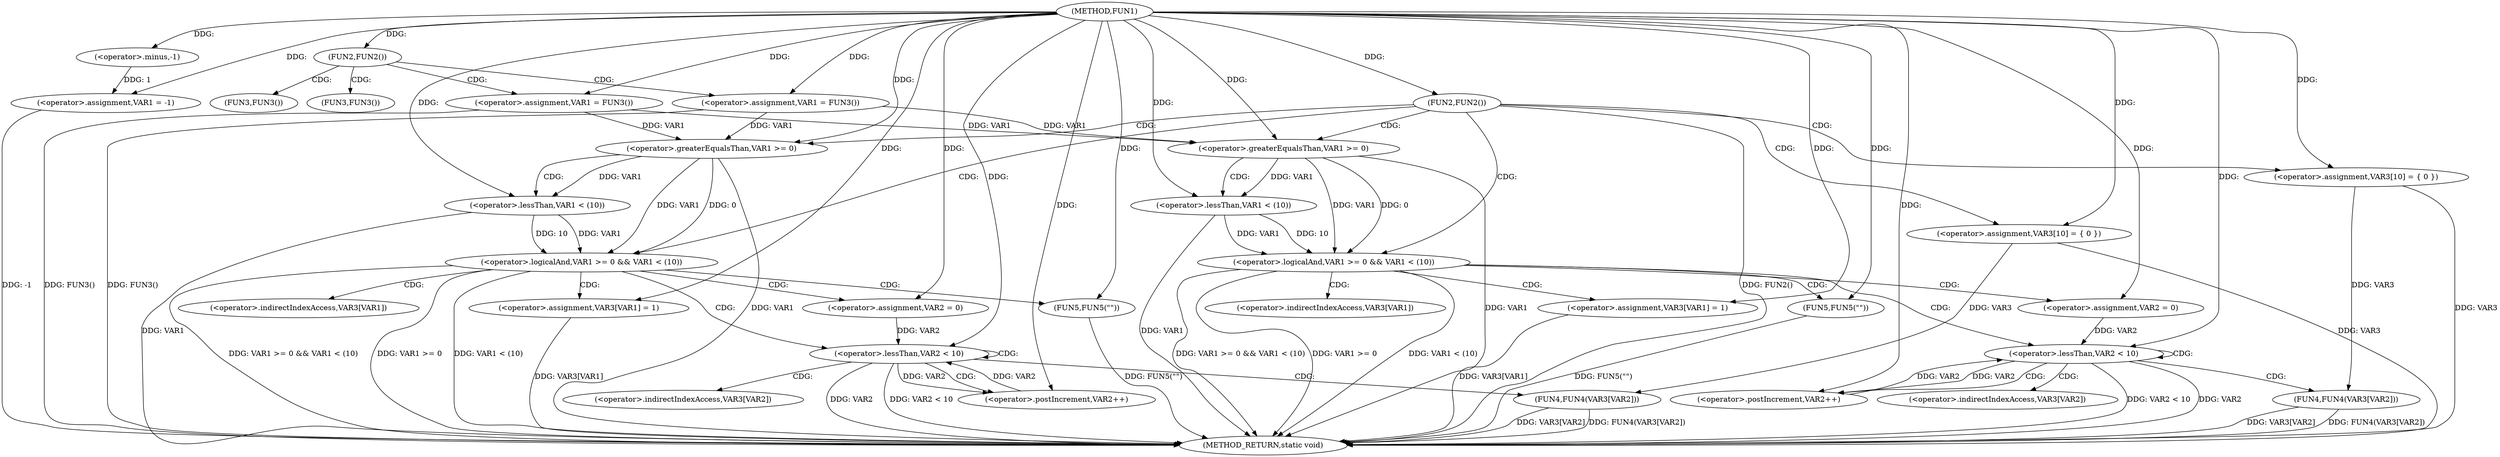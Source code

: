 digraph FUN1 {  
"1000100" [label = "(METHOD,FUN1)" ]
"1000197" [label = "(METHOD_RETURN,static void)" ]
"1000103" [label = "(<operator>.assignment,VAR1 = -1)" ]
"1000105" [label = "(<operator>.minus,-1)" ]
"1000108" [label = "(FUN2,FUN2())" ]
"1000110" [label = "(<operator>.assignment,VAR1 = FUN3())" ]
"1000115" [label = "(<operator>.assignment,VAR1 = FUN3())" ]
"1000119" [label = "(FUN2,FUN2())" ]
"1000124" [label = "(<operator>.assignment,VAR3[10] = { 0 })" ]
"1000127" [label = "(<operator>.logicalAnd,VAR1 >= 0 && VAR1 < (10))" ]
"1000128" [label = "(<operator>.greaterEqualsThan,VAR1 >= 0)" ]
"1000131" [label = "(<operator>.lessThan,VAR1 < (10))" ]
"1000135" [label = "(<operator>.assignment,VAR3[VAR1] = 1)" ]
"1000141" [label = "(<operator>.assignment,VAR2 = 0)" ]
"1000144" [label = "(<operator>.lessThan,VAR2 < 10)" ]
"1000147" [label = "(<operator>.postIncrement,VAR2++)" ]
"1000150" [label = "(FUN4,FUN4(VAR3[VAR2]))" ]
"1000156" [label = "(FUN5,FUN5(\"\"))" ]
"1000163" [label = "(<operator>.assignment,VAR3[10] = { 0 })" ]
"1000166" [label = "(<operator>.logicalAnd,VAR1 >= 0 && VAR1 < (10))" ]
"1000167" [label = "(<operator>.greaterEqualsThan,VAR1 >= 0)" ]
"1000170" [label = "(<operator>.lessThan,VAR1 < (10))" ]
"1000174" [label = "(<operator>.assignment,VAR3[VAR1] = 1)" ]
"1000180" [label = "(<operator>.assignment,VAR2 = 0)" ]
"1000183" [label = "(<operator>.lessThan,VAR2 < 10)" ]
"1000186" [label = "(<operator>.postIncrement,VAR2++)" ]
"1000189" [label = "(FUN4,FUN4(VAR3[VAR2]))" ]
"1000195" [label = "(FUN5,FUN5(\"\"))" ]
"1000112" [label = "(FUN3,FUN3())" ]
"1000117" [label = "(FUN3,FUN3())" ]
"1000136" [label = "(<operator>.indirectIndexAccess,VAR3[VAR1])" ]
"1000151" [label = "(<operator>.indirectIndexAccess,VAR3[VAR2])" ]
"1000175" [label = "(<operator>.indirectIndexAccess,VAR3[VAR1])" ]
"1000190" [label = "(<operator>.indirectIndexAccess,VAR3[VAR2])" ]
  "1000115" -> "1000197"  [ label = "DDG: FUN3()"] 
  "1000124" -> "1000197"  [ label = "DDG: VAR3"] 
  "1000150" -> "1000197"  [ label = "DDG: VAR3[VAR2]"] 
  "1000189" -> "1000197"  [ label = "DDG: VAR3[VAR2]"] 
  "1000103" -> "1000197"  [ label = "DDG: -1"] 
  "1000189" -> "1000197"  [ label = "DDG: FUN4(VAR3[VAR2])"] 
  "1000127" -> "1000197"  [ label = "DDG: VAR1 >= 0 && VAR1 < (10)"] 
  "1000110" -> "1000197"  [ label = "DDG: FUN3()"] 
  "1000119" -> "1000197"  [ label = "DDG: FUN2()"] 
  "1000167" -> "1000197"  [ label = "DDG: VAR1"] 
  "1000163" -> "1000197"  [ label = "DDG: VAR3"] 
  "1000131" -> "1000197"  [ label = "DDG: VAR1"] 
  "1000166" -> "1000197"  [ label = "DDG: VAR1 >= 0 && VAR1 < (10)"] 
  "1000195" -> "1000197"  [ label = "DDG: FUN5(\"\")"] 
  "1000183" -> "1000197"  [ label = "DDG: VAR2"] 
  "1000128" -> "1000197"  [ label = "DDG: VAR1"] 
  "1000144" -> "1000197"  [ label = "DDG: VAR2 < 10"] 
  "1000166" -> "1000197"  [ label = "DDG: VAR1 >= 0"] 
  "1000135" -> "1000197"  [ label = "DDG: VAR3[VAR1]"] 
  "1000144" -> "1000197"  [ label = "DDG: VAR2"] 
  "1000170" -> "1000197"  [ label = "DDG: VAR1"] 
  "1000166" -> "1000197"  [ label = "DDG: VAR1 < (10)"] 
  "1000150" -> "1000197"  [ label = "DDG: FUN4(VAR3[VAR2])"] 
  "1000127" -> "1000197"  [ label = "DDG: VAR1 >= 0"] 
  "1000156" -> "1000197"  [ label = "DDG: FUN5(\"\")"] 
  "1000183" -> "1000197"  [ label = "DDG: VAR2 < 10"] 
  "1000174" -> "1000197"  [ label = "DDG: VAR3[VAR1]"] 
  "1000127" -> "1000197"  [ label = "DDG: VAR1 < (10)"] 
  "1000105" -> "1000103"  [ label = "DDG: 1"] 
  "1000100" -> "1000103"  [ label = "DDG: "] 
  "1000100" -> "1000105"  [ label = "DDG: "] 
  "1000100" -> "1000108"  [ label = "DDG: "] 
  "1000100" -> "1000110"  [ label = "DDG: "] 
  "1000100" -> "1000115"  [ label = "DDG: "] 
  "1000100" -> "1000119"  [ label = "DDG: "] 
  "1000100" -> "1000124"  [ label = "DDG: "] 
  "1000128" -> "1000127"  [ label = "DDG: VAR1"] 
  "1000128" -> "1000127"  [ label = "DDG: 0"] 
  "1000110" -> "1000128"  [ label = "DDG: VAR1"] 
  "1000115" -> "1000128"  [ label = "DDG: VAR1"] 
  "1000100" -> "1000128"  [ label = "DDG: "] 
  "1000131" -> "1000127"  [ label = "DDG: VAR1"] 
  "1000131" -> "1000127"  [ label = "DDG: 10"] 
  "1000128" -> "1000131"  [ label = "DDG: VAR1"] 
  "1000100" -> "1000131"  [ label = "DDG: "] 
  "1000100" -> "1000135"  [ label = "DDG: "] 
  "1000100" -> "1000141"  [ label = "DDG: "] 
  "1000141" -> "1000144"  [ label = "DDG: VAR2"] 
  "1000147" -> "1000144"  [ label = "DDG: VAR2"] 
  "1000100" -> "1000144"  [ label = "DDG: "] 
  "1000144" -> "1000147"  [ label = "DDG: VAR2"] 
  "1000100" -> "1000147"  [ label = "DDG: "] 
  "1000124" -> "1000150"  [ label = "DDG: VAR3"] 
  "1000100" -> "1000156"  [ label = "DDG: "] 
  "1000100" -> "1000163"  [ label = "DDG: "] 
  "1000167" -> "1000166"  [ label = "DDG: VAR1"] 
  "1000167" -> "1000166"  [ label = "DDG: 0"] 
  "1000110" -> "1000167"  [ label = "DDG: VAR1"] 
  "1000115" -> "1000167"  [ label = "DDG: VAR1"] 
  "1000100" -> "1000167"  [ label = "DDG: "] 
  "1000170" -> "1000166"  [ label = "DDG: VAR1"] 
  "1000170" -> "1000166"  [ label = "DDG: 10"] 
  "1000167" -> "1000170"  [ label = "DDG: VAR1"] 
  "1000100" -> "1000170"  [ label = "DDG: "] 
  "1000100" -> "1000174"  [ label = "DDG: "] 
  "1000100" -> "1000180"  [ label = "DDG: "] 
  "1000186" -> "1000183"  [ label = "DDG: VAR2"] 
  "1000180" -> "1000183"  [ label = "DDG: VAR2"] 
  "1000100" -> "1000183"  [ label = "DDG: "] 
  "1000183" -> "1000186"  [ label = "DDG: VAR2"] 
  "1000100" -> "1000186"  [ label = "DDG: "] 
  "1000163" -> "1000189"  [ label = "DDG: VAR3"] 
  "1000100" -> "1000195"  [ label = "DDG: "] 
  "1000108" -> "1000110"  [ label = "CDG: "] 
  "1000108" -> "1000117"  [ label = "CDG: "] 
  "1000108" -> "1000112"  [ label = "CDG: "] 
  "1000108" -> "1000115"  [ label = "CDG: "] 
  "1000119" -> "1000127"  [ label = "CDG: "] 
  "1000119" -> "1000128"  [ label = "CDG: "] 
  "1000119" -> "1000166"  [ label = "CDG: "] 
  "1000119" -> "1000163"  [ label = "CDG: "] 
  "1000119" -> "1000167"  [ label = "CDG: "] 
  "1000119" -> "1000124"  [ label = "CDG: "] 
  "1000127" -> "1000156"  [ label = "CDG: "] 
  "1000127" -> "1000141"  [ label = "CDG: "] 
  "1000127" -> "1000135"  [ label = "CDG: "] 
  "1000127" -> "1000136"  [ label = "CDG: "] 
  "1000127" -> "1000144"  [ label = "CDG: "] 
  "1000128" -> "1000131"  [ label = "CDG: "] 
  "1000144" -> "1000150"  [ label = "CDG: "] 
  "1000144" -> "1000144"  [ label = "CDG: "] 
  "1000144" -> "1000147"  [ label = "CDG: "] 
  "1000144" -> "1000151"  [ label = "CDG: "] 
  "1000166" -> "1000174"  [ label = "CDG: "] 
  "1000166" -> "1000195"  [ label = "CDG: "] 
  "1000166" -> "1000180"  [ label = "CDG: "] 
  "1000166" -> "1000183"  [ label = "CDG: "] 
  "1000166" -> "1000175"  [ label = "CDG: "] 
  "1000167" -> "1000170"  [ label = "CDG: "] 
  "1000183" -> "1000186"  [ label = "CDG: "] 
  "1000183" -> "1000183"  [ label = "CDG: "] 
  "1000183" -> "1000189"  [ label = "CDG: "] 
  "1000183" -> "1000190"  [ label = "CDG: "] 
}
